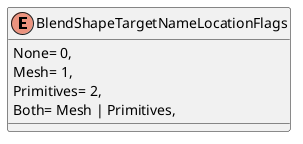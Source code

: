@startuml
enum BlendShapeTargetNameLocationFlags {
    None= 0,
    Mesh= 1,
    Primitives= 2,
    Both= Mesh | Primitives,
}
@enduml
